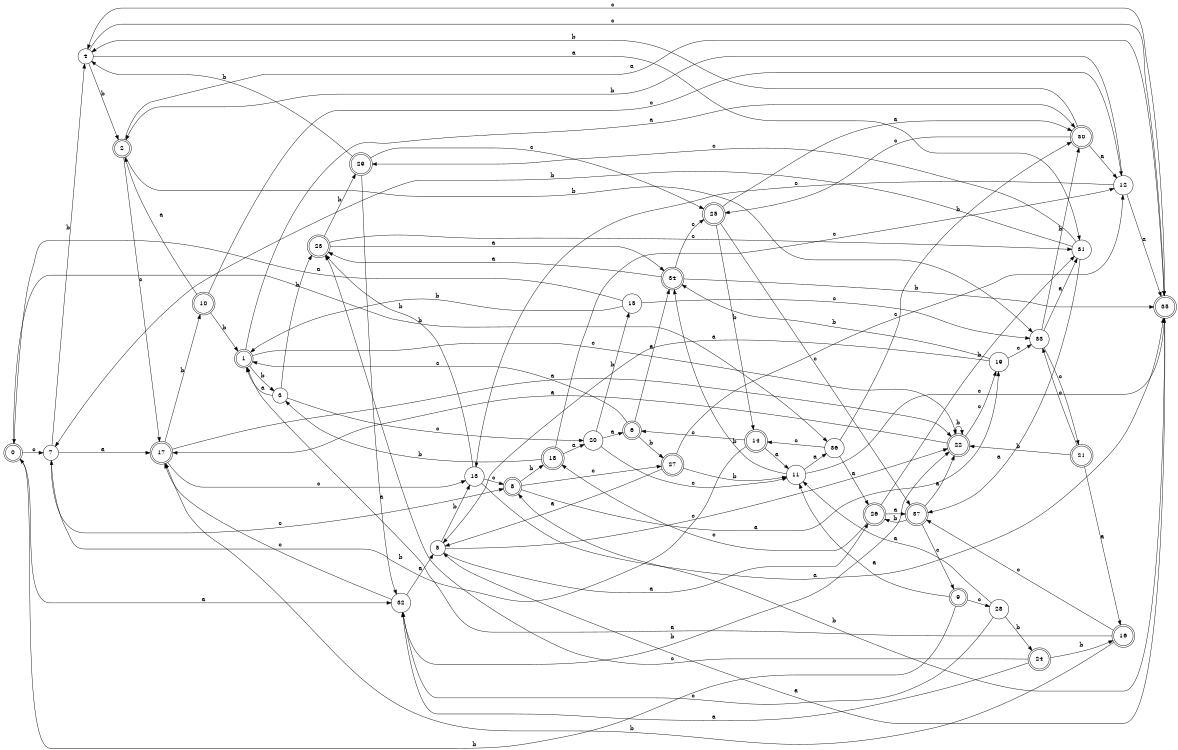 digraph n31_3 {
__start0 [label="" shape="none"];

rankdir=LR;
size="8,5";

s0 [style="rounded,filled", color="black", fillcolor="white" shape="doublecircle", label="0"];
s1 [style="rounded,filled", color="black", fillcolor="white" shape="doublecircle", label="1"];
s2 [style="rounded,filled", color="black", fillcolor="white" shape="doublecircle", label="2"];
s3 [style="filled", color="black", fillcolor="white" shape="circle", label="3"];
s4 [style="filled", color="black", fillcolor="white" shape="circle", label="4"];
s5 [style="filled", color="black", fillcolor="white" shape="circle", label="5"];
s6 [style="rounded,filled", color="black", fillcolor="white" shape="doublecircle", label="6"];
s7 [style="filled", color="black", fillcolor="white" shape="circle", label="7"];
s8 [style="rounded,filled", color="black", fillcolor="white" shape="doublecircle", label="8"];
s9 [style="rounded,filled", color="black", fillcolor="white" shape="doublecircle", label="9"];
s10 [style="rounded,filled", color="black", fillcolor="white" shape="doublecircle", label="10"];
s11 [style="filled", color="black", fillcolor="white" shape="circle", label="11"];
s12 [style="filled", color="black", fillcolor="white" shape="circle", label="12"];
s13 [style="filled", color="black", fillcolor="white" shape="circle", label="13"];
s14 [style="rounded,filled", color="black", fillcolor="white" shape="doublecircle", label="14"];
s15 [style="filled", color="black", fillcolor="white" shape="circle", label="15"];
s16 [style="rounded,filled", color="black", fillcolor="white" shape="doublecircle", label="16"];
s17 [style="rounded,filled", color="black", fillcolor="white" shape="doublecircle", label="17"];
s18 [style="rounded,filled", color="black", fillcolor="white" shape="doublecircle", label="18"];
s19 [style="filled", color="black", fillcolor="white" shape="circle", label="19"];
s20 [style="filled", color="black", fillcolor="white" shape="circle", label="20"];
s21 [style="rounded,filled", color="black", fillcolor="white" shape="doublecircle", label="21"];
s22 [style="rounded,filled", color="black", fillcolor="white" shape="doublecircle", label="22"];
s23 [style="rounded,filled", color="black", fillcolor="white" shape="doublecircle", label="23"];
s24 [style="rounded,filled", color="black", fillcolor="white" shape="doublecircle", label="24"];
s25 [style="rounded,filled", color="black", fillcolor="white" shape="doublecircle", label="25"];
s26 [style="rounded,filled", color="black", fillcolor="white" shape="doublecircle", label="26"];
s27 [style="rounded,filled", color="black", fillcolor="white" shape="doublecircle", label="27"];
s28 [style="filled", color="black", fillcolor="white" shape="circle", label="28"];
s29 [style="rounded,filled", color="black", fillcolor="white" shape="doublecircle", label="29"];
s30 [style="rounded,filled", color="black", fillcolor="white" shape="doublecircle", label="30"];
s31 [style="filled", color="black", fillcolor="white" shape="circle", label="31"];
s32 [style="filled", color="black", fillcolor="white" shape="circle", label="32"];
s33 [style="filled", color="black", fillcolor="white" shape="circle", label="33"];
s34 [style="rounded,filled", color="black", fillcolor="white" shape="doublecircle", label="34"];
s35 [style="rounded,filled", color="black", fillcolor="white" shape="doublecircle", label="35"];
s36 [style="filled", color="black", fillcolor="white" shape="circle", label="36"];
s37 [style="rounded,filled", color="black", fillcolor="white" shape="doublecircle", label="37"];
s0 -> s32 [label="a"];
s0 -> s36 [label="b"];
s0 -> s7 [label="c"];
s1 -> s30 [label="a"];
s1 -> s3 [label="b"];
s1 -> s22 [label="c"];
s2 -> s35 [label="a"];
s2 -> s33 [label="b"];
s2 -> s17 [label="c"];
s3 -> s1 [label="a"];
s3 -> s23 [label="b"];
s3 -> s20 [label="c"];
s4 -> s31 [label="a"];
s4 -> s2 [label="b"];
s4 -> s35 [label="c"];
s5 -> s26 [label="a"];
s5 -> s13 [label="b"];
s5 -> s22 [label="c"];
s6 -> s34 [label="a"];
s6 -> s27 [label="b"];
s6 -> s1 [label="c"];
s7 -> s17 [label="a"];
s7 -> s4 [label="b"];
s7 -> s8 [label="c"];
s8 -> s19 [label="a"];
s8 -> s18 [label="b"];
s8 -> s27 [label="c"];
s9 -> s11 [label="a"];
s9 -> s0 [label="b"];
s9 -> s28 [label="c"];
s10 -> s2 [label="a"];
s10 -> s1 [label="b"];
s10 -> s12 [label="c"];
s11 -> s36 [label="a"];
s11 -> s34 [label="b"];
s11 -> s35 [label="c"];
s12 -> s35 [label="a"];
s12 -> s2 [label="b"];
s12 -> s13 [label="c"];
s13 -> s35 [label="a"];
s13 -> s23 [label="b"];
s13 -> s8 [label="c"];
s14 -> s11 [label="a"];
s14 -> s7 [label="b"];
s14 -> s6 [label="c"];
s15 -> s0 [label="a"];
s15 -> s1 [label="b"];
s15 -> s33 [label="c"];
s16 -> s1 [label="a"];
s16 -> s17 [label="b"];
s16 -> s37 [label="c"];
s17 -> s22 [label="a"];
s17 -> s10 [label="b"];
s17 -> s13 [label="c"];
s18 -> s20 [label="a"];
s18 -> s3 [label="b"];
s18 -> s12 [label="c"];
s19 -> s5 [label="a"];
s19 -> s34 [label="b"];
s19 -> s33 [label="c"];
s20 -> s6 [label="a"];
s20 -> s15 [label="b"];
s20 -> s11 [label="c"];
s21 -> s16 [label="a"];
s21 -> s22 [label="b"];
s21 -> s33 [label="c"];
s22 -> s17 [label="a"];
s22 -> s22 [label="b"];
s22 -> s19 [label="c"];
s23 -> s34 [label="a"];
s23 -> s29 [label="b"];
s23 -> s31 [label="c"];
s24 -> s32 [label="a"];
s24 -> s16 [label="b"];
s24 -> s23 [label="c"];
s25 -> s30 [label="a"];
s25 -> s14 [label="b"];
s25 -> s37 [label="c"];
s26 -> s37 [label="a"];
s26 -> s31 [label="b"];
s26 -> s18 [label="c"];
s27 -> s5 [label="a"];
s27 -> s11 [label="b"];
s27 -> s12 [label="c"];
s28 -> s11 [label="a"];
s28 -> s24 [label="b"];
s28 -> s32 [label="c"];
s29 -> s32 [label="a"];
s29 -> s4 [label="b"];
s29 -> s25 [label="c"];
s30 -> s12 [label="a"];
s30 -> s4 [label="b"];
s30 -> s25 [label="c"];
s31 -> s37 [label="a"];
s31 -> s7 [label="b"];
s31 -> s29 [label="c"];
s32 -> s5 [label="a"];
s32 -> s22 [label="b"];
s32 -> s17 [label="c"];
s33 -> s31 [label="a"];
s33 -> s30 [label="b"];
s33 -> s21 [label="c"];
s34 -> s23 [label="a"];
s34 -> s35 [label="b"];
s34 -> s25 [label="c"];
s35 -> s5 [label="a"];
s35 -> s8 [label="b"];
s35 -> s4 [label="c"];
s36 -> s26 [label="a"];
s36 -> s30 [label="b"];
s36 -> s14 [label="c"];
s37 -> s22 [label="a"];
s37 -> s26 [label="b"];
s37 -> s9 [label="c"];

}